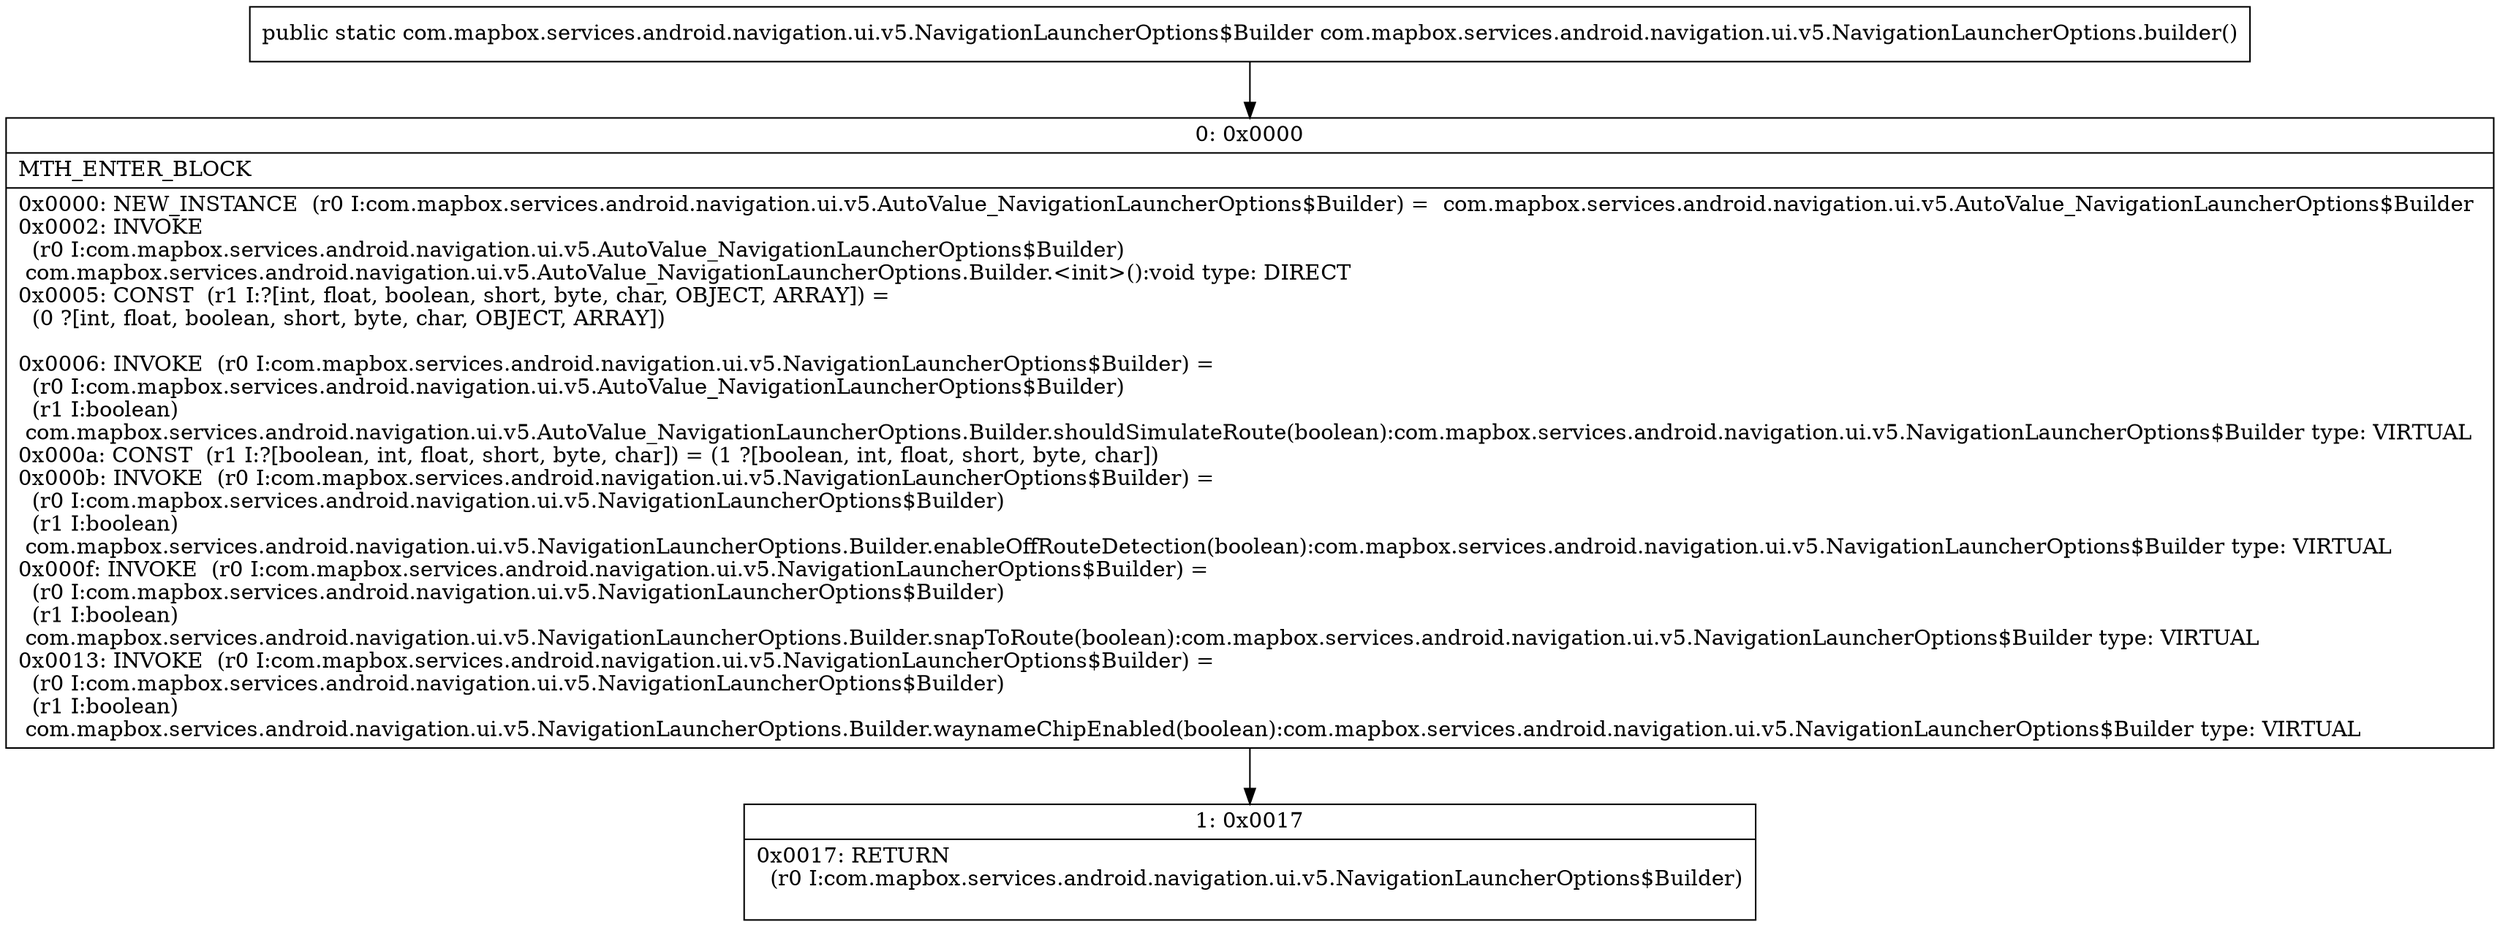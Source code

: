 digraph "CFG forcom.mapbox.services.android.navigation.ui.v5.NavigationLauncherOptions.builder()Lcom\/mapbox\/services\/android\/navigation\/ui\/v5\/NavigationLauncherOptions$Builder;" {
Node_0 [shape=record,label="{0\:\ 0x0000|MTH_ENTER_BLOCK\l|0x0000: NEW_INSTANCE  (r0 I:com.mapbox.services.android.navigation.ui.v5.AutoValue_NavigationLauncherOptions$Builder) =  com.mapbox.services.android.navigation.ui.v5.AutoValue_NavigationLauncherOptions$Builder \l0x0002: INVOKE  \l  (r0 I:com.mapbox.services.android.navigation.ui.v5.AutoValue_NavigationLauncherOptions$Builder)\l com.mapbox.services.android.navigation.ui.v5.AutoValue_NavigationLauncherOptions.Builder.\<init\>():void type: DIRECT \l0x0005: CONST  (r1 I:?[int, float, boolean, short, byte, char, OBJECT, ARRAY]) = \l  (0 ?[int, float, boolean, short, byte, char, OBJECT, ARRAY])\l \l0x0006: INVOKE  (r0 I:com.mapbox.services.android.navigation.ui.v5.NavigationLauncherOptions$Builder) = \l  (r0 I:com.mapbox.services.android.navigation.ui.v5.AutoValue_NavigationLauncherOptions$Builder)\l  (r1 I:boolean)\l com.mapbox.services.android.navigation.ui.v5.AutoValue_NavigationLauncherOptions.Builder.shouldSimulateRoute(boolean):com.mapbox.services.android.navigation.ui.v5.NavigationLauncherOptions$Builder type: VIRTUAL \l0x000a: CONST  (r1 I:?[boolean, int, float, short, byte, char]) = (1 ?[boolean, int, float, short, byte, char]) \l0x000b: INVOKE  (r0 I:com.mapbox.services.android.navigation.ui.v5.NavigationLauncherOptions$Builder) = \l  (r0 I:com.mapbox.services.android.navigation.ui.v5.NavigationLauncherOptions$Builder)\l  (r1 I:boolean)\l com.mapbox.services.android.navigation.ui.v5.NavigationLauncherOptions.Builder.enableOffRouteDetection(boolean):com.mapbox.services.android.navigation.ui.v5.NavigationLauncherOptions$Builder type: VIRTUAL \l0x000f: INVOKE  (r0 I:com.mapbox.services.android.navigation.ui.v5.NavigationLauncherOptions$Builder) = \l  (r0 I:com.mapbox.services.android.navigation.ui.v5.NavigationLauncherOptions$Builder)\l  (r1 I:boolean)\l com.mapbox.services.android.navigation.ui.v5.NavigationLauncherOptions.Builder.snapToRoute(boolean):com.mapbox.services.android.navigation.ui.v5.NavigationLauncherOptions$Builder type: VIRTUAL \l0x0013: INVOKE  (r0 I:com.mapbox.services.android.navigation.ui.v5.NavigationLauncherOptions$Builder) = \l  (r0 I:com.mapbox.services.android.navigation.ui.v5.NavigationLauncherOptions$Builder)\l  (r1 I:boolean)\l com.mapbox.services.android.navigation.ui.v5.NavigationLauncherOptions.Builder.waynameChipEnabled(boolean):com.mapbox.services.android.navigation.ui.v5.NavigationLauncherOptions$Builder type: VIRTUAL \l}"];
Node_1 [shape=record,label="{1\:\ 0x0017|0x0017: RETURN  \l  (r0 I:com.mapbox.services.android.navigation.ui.v5.NavigationLauncherOptions$Builder)\l \l}"];
MethodNode[shape=record,label="{public static com.mapbox.services.android.navigation.ui.v5.NavigationLauncherOptions$Builder com.mapbox.services.android.navigation.ui.v5.NavigationLauncherOptions.builder() }"];
MethodNode -> Node_0;
Node_0 -> Node_1;
}


